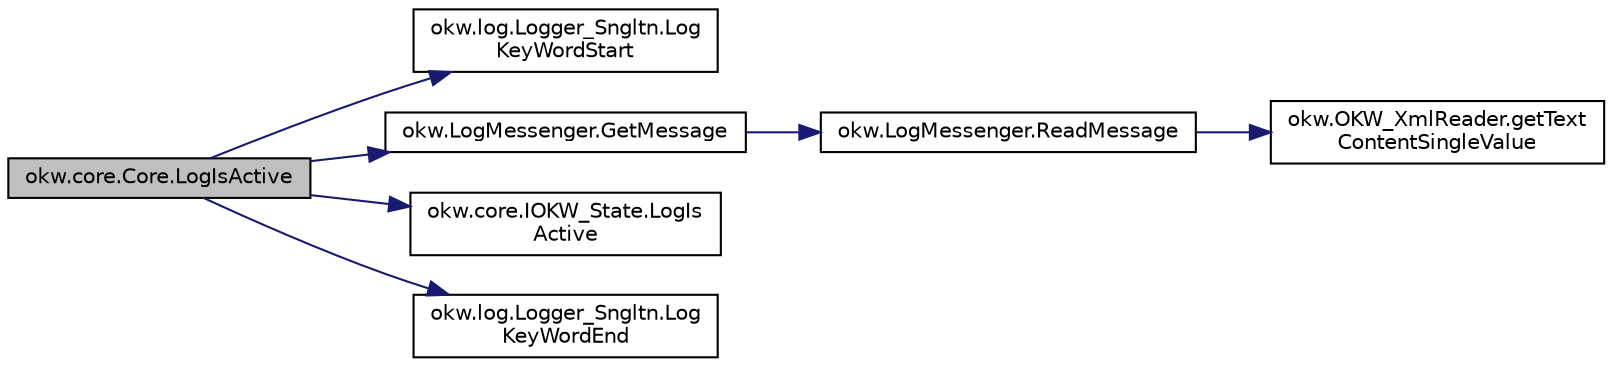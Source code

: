 digraph "okw.core.Core.LogIsActive"
{
 // INTERACTIVE_SVG=YES
 // LATEX_PDF_SIZE
  edge [fontname="Helvetica",fontsize="10",labelfontname="Helvetica",labelfontsize="10"];
  node [fontname="Helvetica",fontsize="10",shape=record];
  rankdir="LR";
  Node1165 [label="okw.core.Core.LogIsActive",height=0.2,width=0.4,color="black", fillcolor="grey75", style="filled", fontcolor="black",tooltip="Dokumentiert den Status des gegebenen Objekts."];
  Node1165 -> Node1166 [color="midnightblue",fontsize="10",style="solid",fontname="Helvetica"];
  Node1166 [label="okw.log.Logger_Sngltn.Log\lKeyWordStart",height=0.2,width=0.4,color="black", fillcolor="white", style="filled",URL="$classokw_1_1log_1_1_logger___sngltn.html#a70ec25e200e00ecefc544e8fd371d2ef",tooltip="Ausgabe eines Schlüsselwortes."];
  Node1165 -> Node1167 [color="midnightblue",fontsize="10",style="solid",fontname="Helvetica"];
  Node1167 [label="okw.LogMessenger.GetMessage",height=0.2,width=0.4,color="black", fillcolor="white", style="filled",URL="$classokw_1_1_log_messenger.html#af225d1f037d47b3b085175c09d78bdd2",tooltip="Holt die Log-Meldung für MethodeNmae/Textkey ohne weitere Parameter."];
  Node1167 -> Node1168 [color="midnightblue",fontsize="10",style="solid",fontname="Helvetica"];
  Node1168 [label="okw.LogMessenger.ReadMessage",height=0.2,width=0.4,color="black", fillcolor="white", style="filled",URL="$classokw_1_1_log_messenger.html#a530cd6ab82ec82a04206a2e976ec06e3",tooltip="Interne Kernfunktion holt die Log-Meldung mit Platzhaltern aus der XML-Datei."];
  Node1168 -> Node1169 [color="midnightblue",fontsize="10",style="solid",fontname="Helvetica"];
  Node1169 [label="okw.OKW_XmlReader.getText\lContentSingleValue",height=0.2,width=0.4,color="black", fillcolor="white", style="filled",URL="$classokw_1_1_o_k_w___xml_reader.html#ab920b5335a2e1429c14cc5f8e79f39eb",tooltip="Lies den TextContent eines Tag."];
  Node1165 -> Node1170 [color="midnightblue",fontsize="10",style="solid",fontname="Helvetica"];
  Node1170 [label="okw.core.IOKW_State.LogIs\lActive",height=0.2,width=0.4,color="black", fillcolor="white", style="filled",URL="$interfaceokw_1_1core_1_1_i_o_k_w___state.html#a4a22cc70524486b607b1994b6e9b2db7",tooltip="Dokumentiert den Status des gegebenen Objekts."];
  Node1165 -> Node1171 [color="midnightblue",fontsize="10",style="solid",fontname="Helvetica"];
  Node1171 [label="okw.log.Logger_Sngltn.Log\lKeyWordEnd",height=0.2,width=0.4,color="black", fillcolor="white", style="filled",URL="$classokw_1_1log_1_1_logger___sngltn.html#aa7d2da98631d21644da70c187f03155e",tooltip="LogKeyWordEnd:"];
}

